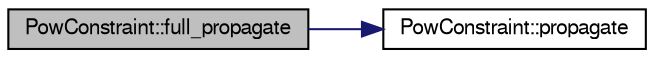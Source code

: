 digraph G
{
  edge [fontname="FreeSans",fontsize="10",labelfontname="FreeSans",labelfontsize="10"];
  node [fontname="FreeSans",fontsize="10",shape=record];
  rankdir=LR;
  Node1 [label="PowConstraint::full_propagate",height=0.2,width=0.4,color="black", fillcolor="grey75", style="filled" fontcolor="black"];
  Node1 -> Node2 [color="midnightblue",fontsize="10",style="solid",fontname="FreeSans"];
  Node2 [label="PowConstraint::propagate",height=0.2,width=0.4,color="black", fillcolor="white", style="filled",URL="$struct_pow_constraint.html#ff49fcf30b07232d8c66aa7e22e45fd8",tooltip="Iterative propagation function."];
}
